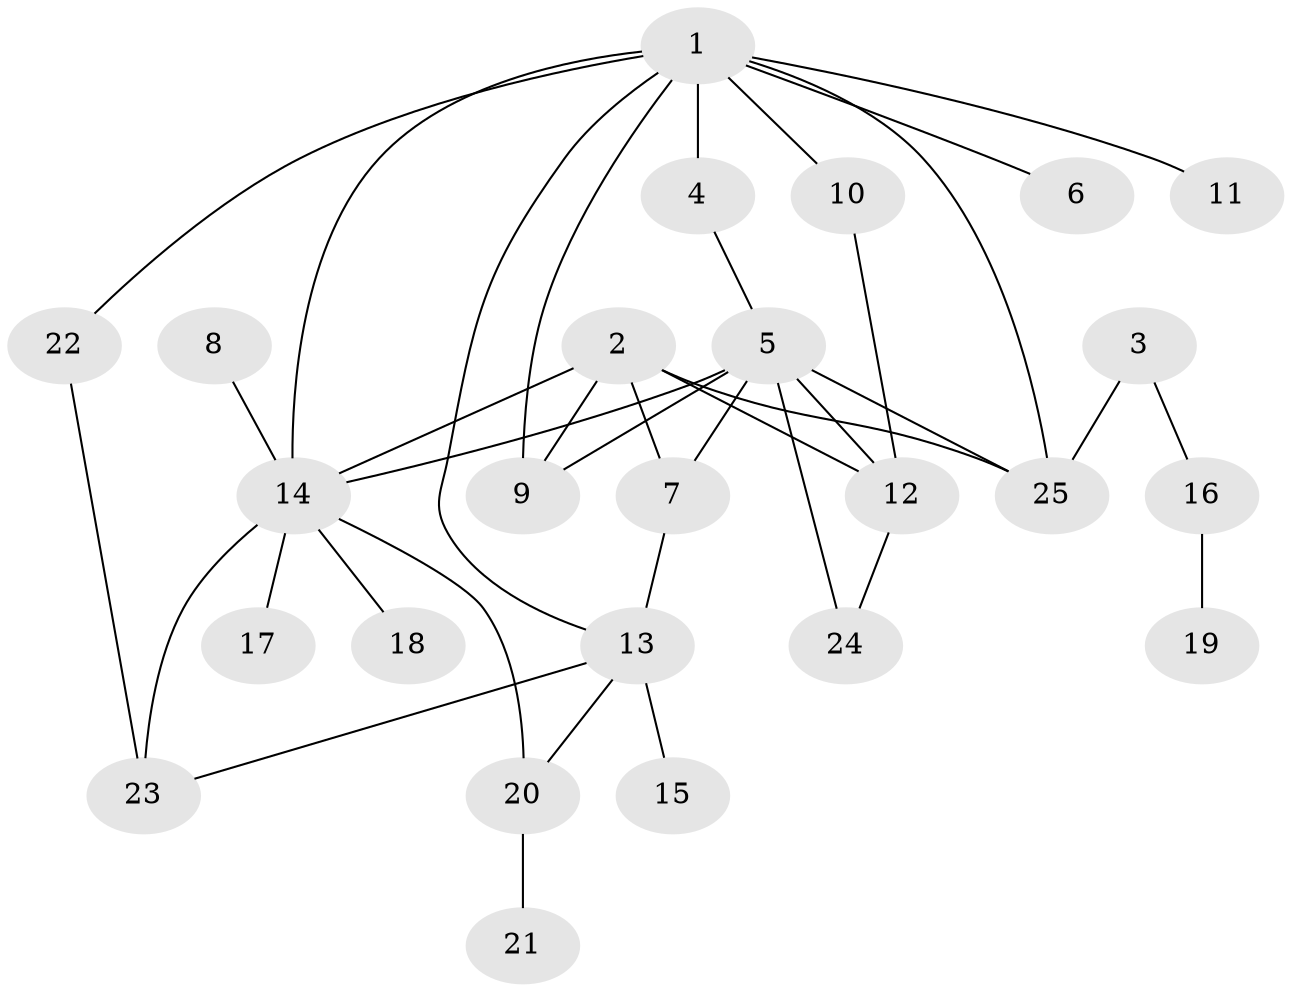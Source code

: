 // original degree distribution, {5: 0.06, 7: 0.04, 2: 0.3, 9: 0.02, 3: 0.16, 11: 0.02, 1: 0.38, 4: 0.02}
// Generated by graph-tools (version 1.1) at 2025/02/03/09/25 03:02:53]
// undirected, 25 vertices, 37 edges
graph export_dot {
graph [start="1"]
  node [color=gray90,style=filled];
  1;
  2;
  3;
  4;
  5;
  6;
  7;
  8;
  9;
  10;
  11;
  12;
  13;
  14;
  15;
  16;
  17;
  18;
  19;
  20;
  21;
  22;
  23;
  24;
  25;
  1 -- 4 [weight=1.0];
  1 -- 6 [weight=1.0];
  1 -- 9 [weight=1.0];
  1 -- 10 [weight=1.0];
  1 -- 11 [weight=1.0];
  1 -- 13 [weight=1.0];
  1 -- 14 [weight=1.0];
  1 -- 22 [weight=1.0];
  1 -- 25 [weight=1.0];
  2 -- 7 [weight=1.0];
  2 -- 9 [weight=1.0];
  2 -- 12 [weight=1.0];
  2 -- 14 [weight=1.0];
  2 -- 25 [weight=1.0];
  3 -- 16 [weight=1.0];
  3 -- 25 [weight=1.0];
  4 -- 5 [weight=1.0];
  5 -- 7 [weight=1.0];
  5 -- 9 [weight=1.0];
  5 -- 12 [weight=1.0];
  5 -- 14 [weight=2.0];
  5 -- 24 [weight=1.0];
  5 -- 25 [weight=1.0];
  7 -- 13 [weight=1.0];
  8 -- 14 [weight=1.0];
  10 -- 12 [weight=1.0];
  12 -- 24 [weight=1.0];
  13 -- 15 [weight=1.0];
  13 -- 20 [weight=1.0];
  13 -- 23 [weight=1.0];
  14 -- 17 [weight=1.0];
  14 -- 18 [weight=1.0];
  14 -- 20 [weight=1.0];
  14 -- 23 [weight=1.0];
  16 -- 19 [weight=1.0];
  20 -- 21 [weight=1.0];
  22 -- 23 [weight=1.0];
}
